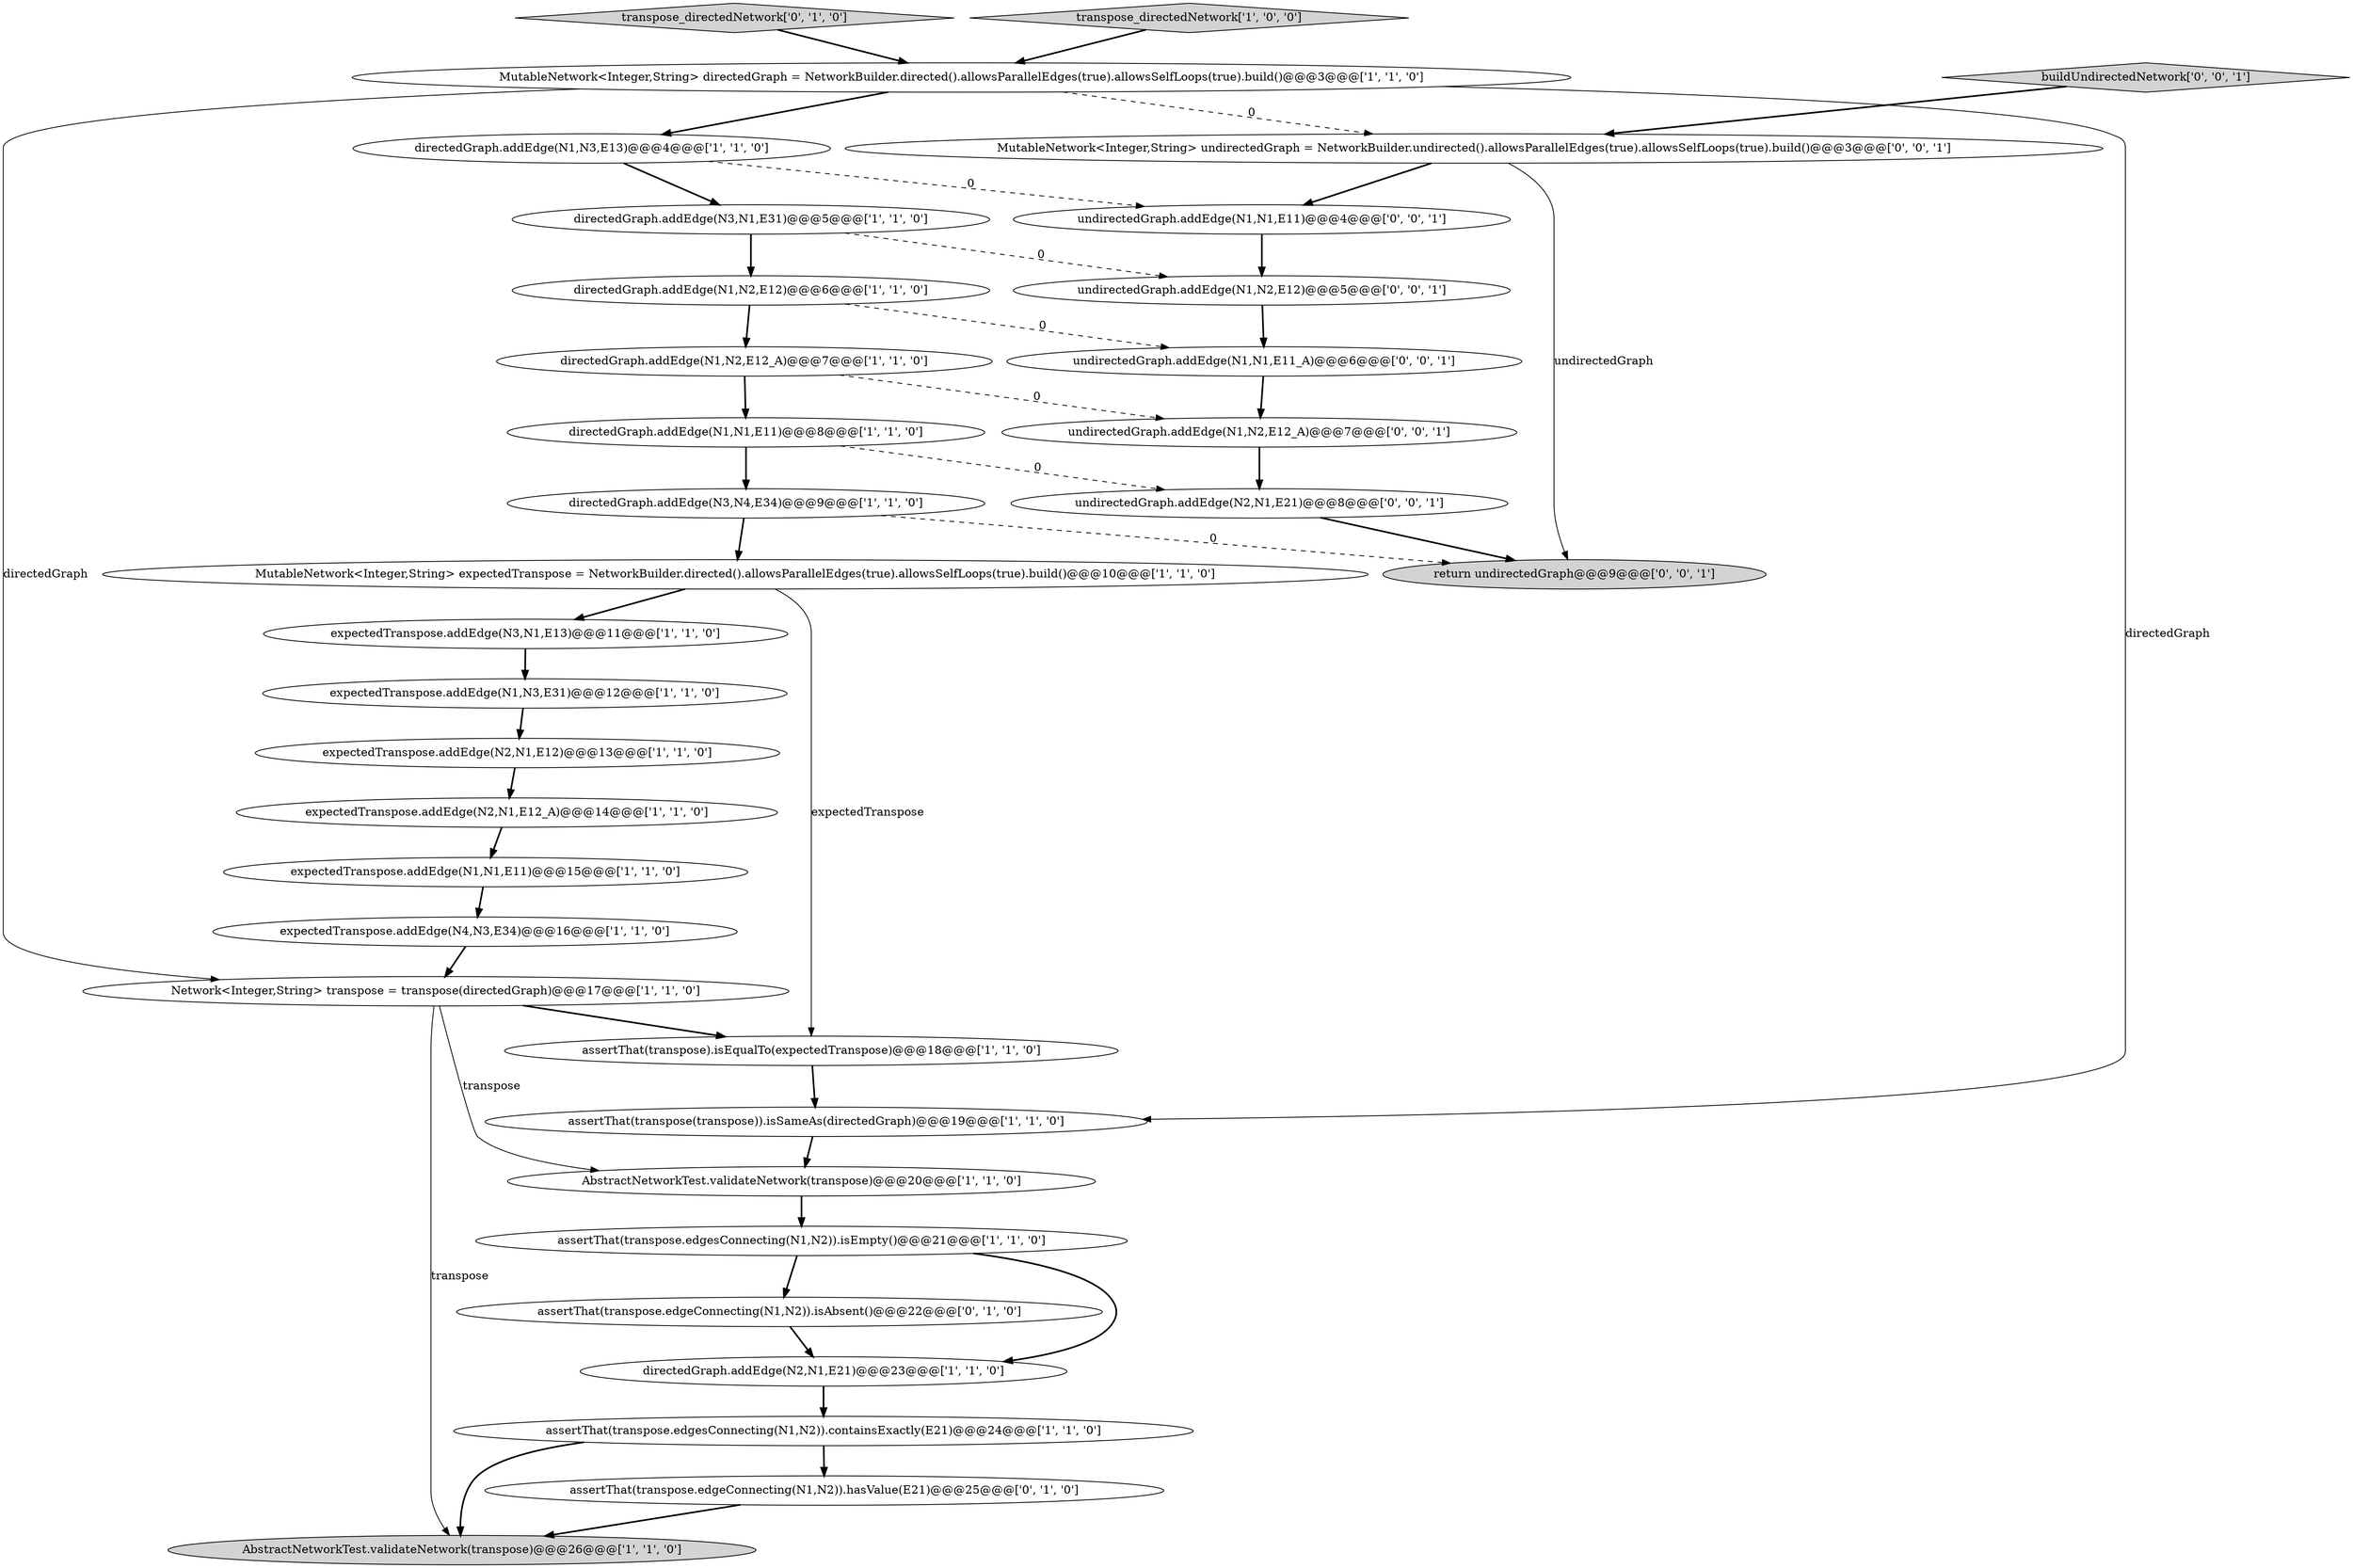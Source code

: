 digraph {
25 [style = filled, label = "transpose_directedNetwork['0', '1', '0']", fillcolor = lightgray, shape = diamond image = "AAA0AAABBB2BBB"];
30 [style = filled, label = "undirectedGraph.addEdge(N2,N1,E21)@@@8@@@['0', '0', '1']", fillcolor = white, shape = ellipse image = "AAA0AAABBB3BBB"];
14 [style = filled, label = "expectedTranspose.addEdge(N1,N3,E31)@@@12@@@['1', '1', '0']", fillcolor = white, shape = ellipse image = "AAA0AAABBB1BBB"];
22 [style = filled, label = "expectedTranspose.addEdge(N4,N3,E34)@@@16@@@['1', '1', '0']", fillcolor = white, shape = ellipse image = "AAA0AAABBB1BBB"];
10 [style = filled, label = "directedGraph.addEdge(N1,N2,E12)@@@6@@@['1', '1', '0']", fillcolor = white, shape = ellipse image = "AAA0AAABBB1BBB"];
17 [style = filled, label = "MutableNetwork<Integer,String> expectedTranspose = NetworkBuilder.directed().allowsParallelEdges(true).allowsSelfLoops(true).build()@@@10@@@['1', '1', '0']", fillcolor = white, shape = ellipse image = "AAA0AAABBB1BBB"];
33 [style = filled, label = "buildUndirectedNetwork['0', '0', '1']", fillcolor = lightgray, shape = diamond image = "AAA0AAABBB3BBB"];
23 [style = filled, label = "assertThat(transpose.edgeConnecting(N1,N2)).isAbsent()@@@22@@@['0', '1', '0']", fillcolor = white, shape = ellipse image = "AAA1AAABBB2BBB"];
2 [style = filled, label = "AbstractNetworkTest.validateNetwork(transpose)@@@26@@@['1', '1', '0']", fillcolor = lightgray, shape = ellipse image = "AAA0AAABBB1BBB"];
8 [style = filled, label = "transpose_directedNetwork['1', '0', '0']", fillcolor = lightgray, shape = diamond image = "AAA0AAABBB1BBB"];
28 [style = filled, label = "return undirectedGraph@@@9@@@['0', '0', '1']", fillcolor = lightgray, shape = ellipse image = "AAA0AAABBB3BBB"];
7 [style = filled, label = "assertThat(transpose(transpose)).isSameAs(directedGraph)@@@19@@@['1', '1', '0']", fillcolor = white, shape = ellipse image = "AAA0AAABBB1BBB"];
31 [style = filled, label = "undirectedGraph.addEdge(N1,N1,E11)@@@4@@@['0', '0', '1']", fillcolor = white, shape = ellipse image = "AAA0AAABBB3BBB"];
11 [style = filled, label = "AbstractNetworkTest.validateNetwork(transpose)@@@20@@@['1', '1', '0']", fillcolor = white, shape = ellipse image = "AAA0AAABBB1BBB"];
0 [style = filled, label = "expectedTranspose.addEdge(N1,N1,E11)@@@15@@@['1', '1', '0']", fillcolor = white, shape = ellipse image = "AAA0AAABBB1BBB"];
32 [style = filled, label = "undirectedGraph.addEdge(N1,N2,E12)@@@5@@@['0', '0', '1']", fillcolor = white, shape = ellipse image = "AAA0AAABBB3BBB"];
9 [style = filled, label = "assertThat(transpose.edgesConnecting(N1,N2)).isEmpty()@@@21@@@['1', '1', '0']", fillcolor = white, shape = ellipse image = "AAA0AAABBB1BBB"];
21 [style = filled, label = "directedGraph.addEdge(N3,N4,E34)@@@9@@@['1', '1', '0']", fillcolor = white, shape = ellipse image = "AAA0AAABBB1BBB"];
12 [style = filled, label = "directedGraph.addEdge(N1,N3,E13)@@@4@@@['1', '1', '0']", fillcolor = white, shape = ellipse image = "AAA0AAABBB1BBB"];
26 [style = filled, label = "undirectedGraph.addEdge(N1,N1,E11_A)@@@6@@@['0', '0', '1']", fillcolor = white, shape = ellipse image = "AAA0AAABBB3BBB"];
19 [style = filled, label = "expectedTranspose.addEdge(N3,N1,E13)@@@11@@@['1', '1', '0']", fillcolor = white, shape = ellipse image = "AAA0AAABBB1BBB"];
4 [style = filled, label = "MutableNetwork<Integer,String> directedGraph = NetworkBuilder.directed().allowsParallelEdges(true).allowsSelfLoops(true).build()@@@3@@@['1', '1', '0']", fillcolor = white, shape = ellipse image = "AAA0AAABBB1BBB"];
27 [style = filled, label = "MutableNetwork<Integer,String> undirectedGraph = NetworkBuilder.undirected().allowsParallelEdges(true).allowsSelfLoops(true).build()@@@3@@@['0', '0', '1']", fillcolor = white, shape = ellipse image = "AAA0AAABBB3BBB"];
24 [style = filled, label = "assertThat(transpose.edgeConnecting(N1,N2)).hasValue(E21)@@@25@@@['0', '1', '0']", fillcolor = white, shape = ellipse image = "AAA1AAABBB2BBB"];
6 [style = filled, label = "directedGraph.addEdge(N1,N2,E12_A)@@@7@@@['1', '1', '0']", fillcolor = white, shape = ellipse image = "AAA0AAABBB1BBB"];
3 [style = filled, label = "directedGraph.addEdge(N3,N1,E31)@@@5@@@['1', '1', '0']", fillcolor = white, shape = ellipse image = "AAA0AAABBB1BBB"];
16 [style = filled, label = "expectedTranspose.addEdge(N2,N1,E12)@@@13@@@['1', '1', '0']", fillcolor = white, shape = ellipse image = "AAA0AAABBB1BBB"];
13 [style = filled, label = "directedGraph.addEdge(N1,N1,E11)@@@8@@@['1', '1', '0']", fillcolor = white, shape = ellipse image = "AAA0AAABBB1BBB"];
18 [style = filled, label = "directedGraph.addEdge(N2,N1,E21)@@@23@@@['1', '1', '0']", fillcolor = white, shape = ellipse image = "AAA0AAABBB1BBB"];
1 [style = filled, label = "Network<Integer,String> transpose = transpose(directedGraph)@@@17@@@['1', '1', '0']", fillcolor = white, shape = ellipse image = "AAA0AAABBB1BBB"];
20 [style = filled, label = "expectedTranspose.addEdge(N2,N1,E12_A)@@@14@@@['1', '1', '0']", fillcolor = white, shape = ellipse image = "AAA0AAABBB1BBB"];
15 [style = filled, label = "assertThat(transpose).isEqualTo(expectedTranspose)@@@18@@@['1', '1', '0']", fillcolor = white, shape = ellipse image = "AAA0AAABBB1BBB"];
29 [style = filled, label = "undirectedGraph.addEdge(N1,N2,E12_A)@@@7@@@['0', '0', '1']", fillcolor = white, shape = ellipse image = "AAA0AAABBB3BBB"];
5 [style = filled, label = "assertThat(transpose.edgesConnecting(N1,N2)).containsExactly(E21)@@@24@@@['1', '1', '0']", fillcolor = white, shape = ellipse image = "AAA0AAABBB1BBB"];
9->18 [style = bold, label=""];
5->2 [style = bold, label=""];
29->30 [style = bold, label=""];
33->27 [style = bold, label=""];
3->10 [style = bold, label=""];
4->27 [style = dashed, label="0"];
10->6 [style = bold, label=""];
14->16 [style = bold, label=""];
8->4 [style = bold, label=""];
4->7 [style = solid, label="directedGraph"];
24->2 [style = bold, label=""];
0->22 [style = bold, label=""];
17->19 [style = bold, label=""];
21->17 [style = bold, label=""];
18->5 [style = bold, label=""];
3->32 [style = dashed, label="0"];
1->11 [style = solid, label="transpose"];
11->9 [style = bold, label=""];
6->13 [style = bold, label=""];
7->11 [style = bold, label=""];
15->7 [style = bold, label=""];
17->15 [style = solid, label="expectedTranspose"];
31->32 [style = bold, label=""];
4->1 [style = solid, label="directedGraph"];
1->2 [style = solid, label="transpose"];
32->26 [style = bold, label=""];
25->4 [style = bold, label=""];
6->29 [style = dashed, label="0"];
5->24 [style = bold, label=""];
12->3 [style = bold, label=""];
4->12 [style = bold, label=""];
1->15 [style = bold, label=""];
21->28 [style = dashed, label="0"];
23->18 [style = bold, label=""];
16->20 [style = bold, label=""];
30->28 [style = bold, label=""];
10->26 [style = dashed, label="0"];
9->23 [style = bold, label=""];
12->31 [style = dashed, label="0"];
19->14 [style = bold, label=""];
20->0 [style = bold, label=""];
22->1 [style = bold, label=""];
13->30 [style = dashed, label="0"];
26->29 [style = bold, label=""];
27->31 [style = bold, label=""];
27->28 [style = solid, label="undirectedGraph"];
13->21 [style = bold, label=""];
}
